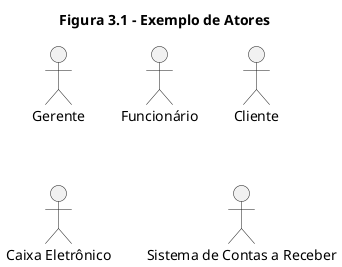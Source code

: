@startuml Fig31
title Figura 3.1 - Exemplo de Atores
:Gerente:
:Funcionário: as Man2
actor Cliente
actor :Caixa Eletrônico: as System1
actor :Sistema de Contas a Receber: as System2
@enduml

@startuml Fig32
title Figura 3.2 - Exemplo de Caso de Uso
(Abertura de Conta)
@enduml


@startuml Fig33
title Figura 3.3 - Associação entre um anor e um caso de Uso
:Cliente: -- (Abertura de Conta)
@enduml

@startuml Fig34
title Figura 3.4 - Especialização / Generalização
(Abertura de Conta) <|-- (Abertura de Conta Especial)
(Abertura de Conta) <|-- (Abertura de Conta Poupança)
@enduml

@startuml Fig35
title Figura 3.5 - Especialização / Generalização com Atores
:Pessoa: <|-- :Pessoa Física:
:Pessoa: <|-- :Pessoa Juridica:
@enduml

@startuml Fig36
left to right direction
title Figura 3.6 - Inclusão
actor Cliente 
actor Banco #blue
usecase Saque as S
usecase Deposito as D
usecase "Registrar Movimento" as RM
Cliente -- S
Cliente -- D
Banco -left- S #blue
Banco -left- D #blue
(D) .> (RM) : <<include>>
(S) .> (RM) : <<include:>>
@enduml

@startuml Fig37
left to right direction
title Figura 3.7 - Extensão
actor Cliente 
actor Funcionario #blue
usecase "Encerrar Conta" as EC
usecase Deposito as D
usecase Saque as S
Cliente -- (EC)
Funcionario -- (EC)
(S) .> (EC) : <<Extend>>
(D) .> (EC) : <<Extend>>

@enduml


@startuml Fig38
left to right direction
title Figura 3.8 - Diagrama de Caso de Uso de um Sistema de Venda de Apólices de Seguros
/'Bloco de Atores'/
actor Cliente
actor Vistoriador
actor Secretária
actor Corretor
actor "Contas a Pagar e receber" as CPR
actor Matriz
/'---------------------------'/
/'Casos de Uso'/
usecase "Manter Clientes" as MC
usecase "Manter Veículos" as MV
usecase "Gerar Apólice" as GA
usecase "Quitar Parcela" as QP
usecase "Manter Sinistro" as MS
usecase "Verifica Veículos" as VV
usecase "Verifica Valor Seguro" as VVS
usecase "Manter Parcelas a Receber" as MPaR
/'---------------------------'/
Cliente --> MC : Informações pessoais
Cliente --> MV : Inf. Veiculo
Cliente -- GA : Inf. Op. Parcelas
Cliente -- QP
Cliente --> MS
MC -- Corretor
MV -- Corretor
GA -- Corretor : Inf. Apólice
Corretor <- VV
Corretor -- VVS
VV -- Vistoriador
VVS -- Matriz
GA -.> MPaR : <<Include>>
QP -.> MPaR : <<Include>>
MPaR -- CPR
QP -- Secretária
MS -- Secretária
MS <-- Vistoriador

@enduml